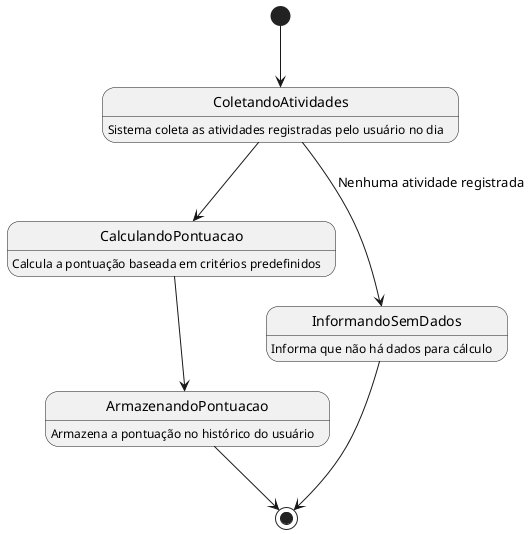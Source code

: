 @startuml Calcular Pontuação
[*] --> ColetandoAtividades

ColetandoAtividades : Sistema coleta as atividades registradas pelo usuário no dia
ColetandoAtividades --> CalculandoPontuacao
CalculandoPontuacao : Calcula a pontuação baseada em critérios predefinidos
CalculandoPontuacao --> ArmazenandoPontuacao
ArmazenandoPontuacao : Armazena a pontuação no histórico do usuário
ArmazenandoPontuacao --> [*]

ColetandoAtividades --> InformandoSemDados : Nenhuma atividade registrada
InformandoSemDados : Informa que não há dados para cálculo
InformandoSemDados --> [*]
@enduml

